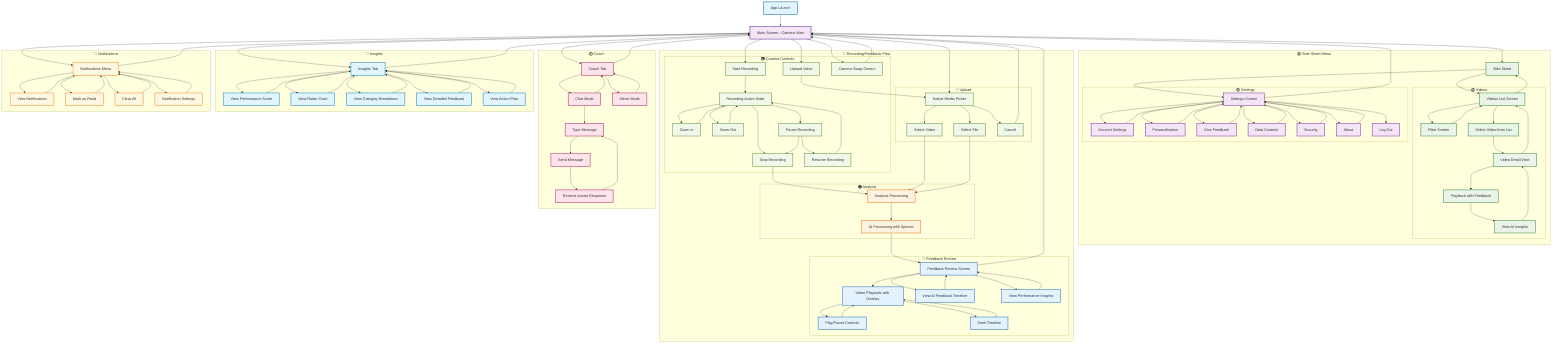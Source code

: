 graph TD
    %% Legend:
    %% 🚀 Entry Point: App Launch
    %% 🟣 Main Screen: Camera View with all navigation options
    %% 🟢 Side Sheet: Settings flow (C-series)
    %% 🔴 Recording: Recording + Upload Video flows (F & G-series)
    %% 🟡 Coach: Coach flow (E-series)
    %% 🔵 Insights: Insights flow (H-series)
    %% 🟣 Settings: Settings sub-screens
    
    %% Entry Points
    A[App Launch] --> B[Main Screen - Camera View]
    
    %% Main Screen Actions
    B --> C[Side Sheet]
    B --> E[Coach Tab]
    B --> F[Native Media Picker]
    B --> G[Start Recording]
    B --> H[Insights Tab]
    
    %% Camera Controls - Left and Right positioning
    B --> F4[Upload Video]
    B --> G0E[Camera Swap Control]
    
    %% Grouping Boxes
    subgraph SideSheetMenu ["🟢 Side Sheet Menu"]
        C

        subgraph Videos ["🟢 Videos"]
            C1
            C4
            C5
            C6
            C7
            C8
        end
        
        subgraph Settings ["🟣 Settings"]
            C3
            C9
            C10
            C11
            C12
            C13
            C14
            C15
        end
    end
    
    subgraph RecordingFlow ["🔴 Recording/Feedback Flow"]
        subgraph Upload ["🔵 Upload"]
            F
            F1
            F2
            F3
        end
                
        subgraph CameraControls ["📷 Camera Controls"]
            G0E
            F
            F1
            F2
            F3
            F4
            G
            G1
            G1A
            G1B
            G2
            G3
            G4
        end
        
        subgraph Analysis ["🟠 Analysis"]
            G5
            G6
        end
        
        subgraph FeedbackReview ["🔵 Feedback Review"]
            G7
            G8
            G9
            G10
            G11
            G12
        end
    end
    
    subgraph Coach ["🟡 Coach"]
        E
        E1
        E2
        E3
        E4
        E5
    end
    
    subgraph Insights ["🔵 Insights"]
        H
        H1
        H2
        H3
        H4
        H5
    end
    
    subgraph Notifications ["🔔 Notifications"]
        G0
        G0A
        G0B
        G0C
        G0D
    end
    
    %% Side Sheet Flow
    C --> C1[Videos List Screen]
    C --> C3[Settings Screen]
    C1 --> C
    C3 --> B
    
    %% Videos List Screen Actions
    C1 --> C4[Filter Screen]
    C1 --> C5[Select Video from List]
    C4 --> C1
    
    %% Video Detail Flow
    C5 --> C6[Video Detail View]
    C6 --> C7[Playback with Feedback]
    C7 --> C8[View AI Insights]
    C8 --> C6
    C6 --> C1
    
    %% Settings Screen Actions
    C3 --> C9[Account Settings]
    C3 --> C10[Personalisation]
    C3 --> C11[Give Feedback]
    C3 --> C12[Data Controls]
    C3 --> C13[Security]
    C3 --> C14[About]
    C3 --> C15[Log Out]
    C9 --> C3
    C10 --> C3
    C11 --> C3
    C12 --> C3
    C13 --> C3
    C14 --> C3


    %% Notifications Flow
    B --> G0[Notifications Menu]
    G0 --> G0A[View Notifications]
    G0 --> G0B[Mark as Read]
    G0 --> G0C[Clear All]
    G0 --> G0D[Notification Settings]
    G0A --> G0
    G0B --> G0
    G0C --> G0
    G0D --> G0
    G0 --> B
    
    %% Camera Controls Flow
    F4 --> F[Native Media Picker]
    G0E --> B
    
    %% Recording Flow - Active State
    G --> G1[Recording Active State]
    G1 --> G1A[Zoom In]
    G1 --> G1B[Zoom Out]
    G1A --> G1
    G1B --> G1
    G1 --> G2[Pause Recording]
    G1 --> G3[Stop Recording]
    G2 --> G4[Resume Recording]
    G2 --> G3
    G4 --> G1
    G3 --> G5[Analysis Processing]
    
    %% Upload Video
    F --> F1[Select Video]
    F --> F2[Select File]
    F --> F3[Cancel]
    F1 --> G5[Analysis Processing] 
    F2 --> G5[Analysis Processing] 
    F3 --> B
    
    %% Analysis Flow
    G5 --> G6[AI Processing with Spinner]
    G6 --> G7[Feedback Review Screen]
    
    %% Feedback Review Flow
    G7 --> G8[Video Playback with Overlay]
    G7 --> G9[View AI Feedback Timeline]
    G7 --> G10[View Performance Insights]
    G8 --> G11[Play/Pause Controls]
    G8 --> G12[Seek Timeline]
    G11 --> G8
    G12 --> G8
    G9 --> G7
    G10 --> G7

    %% Coach Tab Flow
    E --> E1[Chat Mode]
    E --> E2[Mirror Mode]
    E1 --> E3[Type Message]
    E3 --> E4[Send Message]
    E4 --> E5[Receive Avatar Response]
    E5 --> E3
    E1 --> E
    E2 --> E
    
    %% Insights Tab Flow
    H --> H1[View Performance Score]
    H --> H2[View Radar Chart]
    H --> H3[View Category Breakdown]
    H --> H4[View Detailed Feedback]
    H --> H5[View Action Plan]
    H1 --> H
    H2 --> H
    H3 --> H
    H4 --> H
    H5 --> H
    
    %% Navigation Back
    E --> B
    G7 --> B
    H --> B
    
    %% Styling
    classDef entryPoint fill:#e1f5fe,stroke:#01579b,stroke-width:2px
    classDef mainScreen fill:#f3e5f5,stroke:#4a148c,stroke-width:2px
    classDef sideSheet fill:#e8f5e8,stroke:#2e7d32,stroke-width:2px
    classDef recording fill:#ffebee,stroke:#c62828,stroke-width:2px
    classDef analysis fill:#fff3e0,stroke:#ef6c00,stroke-width:2px
    classDef feedback fill:#e3f2fd,stroke:#1565c0,stroke-width:2px
    classDef coach fill:#fce4ec,stroke:#ad1457,stroke-width:2px
    classDef insights fill:#e1f5fe,stroke:#0277bd,stroke-width:2px
    classDef settings fill:#f3e5f5,stroke:#7b1fa2,stroke-width:2px
    classDef notifications fill:#fff8e1,stroke:#f57f17,stroke-width:2px
    classDef cameraControls fill:#f1f8e9,stroke:#558b2f,stroke-width:2px
    class A entryPoint
    class B mainScreen
    class C,C1,C3,C4,C5,C6,C7,C8,C9,C10,C11,C12,C13,C14,C15 sideSheet
    class G5,G6,G7,G8,G9,G10,G11,G12 recording
    class G5,G6 analysis
    class G7,G8,G9,G10,G11,G12 feedback
    class E,E1,E2,E3,E4,E5 coach
    class H,H1,H2,H3,H4,H5 insights
    class C3,C9,C10,C11,C12,C13,C14,C15 settings
    class G0,G0A,G0B,G0C,G0D notifications
    class G0E,F,F1,F2,F3,F4,G,G1,G1A,G1B,G2,G3,G4 cameraControls
